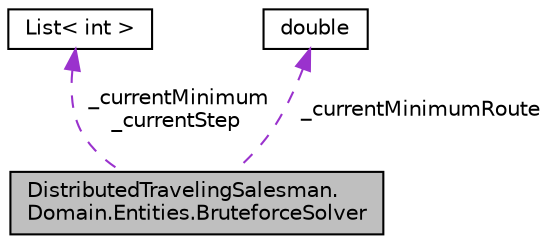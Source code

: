 digraph "DistributedTravelingSalesman.Domain.Entities.BruteforceSolver"
{
 // INTERACTIVE_SVG=YES
 // LATEX_PDF_SIZE
  edge [fontname="Helvetica",fontsize="10",labelfontname="Helvetica",labelfontsize="10"];
  node [fontname="Helvetica",fontsize="10",shape=record];
  Node1 [label="DistributedTravelingSalesman.\lDomain.Entities.BruteforceSolver",height=0.2,width=0.4,color="black", fillcolor="grey75", style="filled", fontcolor="black",tooltip=" "];
  Node2 -> Node1 [dir="back",color="darkorchid3",fontsize="10",style="dashed",label=" _currentMinimum\n_currentStep" ,fontname="Helvetica"];
  Node2 [label="List\< int \>",height=0.2,width=0.4,color="black", fillcolor="white", style="filled",tooltip=" "];
  Node3 -> Node1 [dir="back",color="darkorchid3",fontsize="10",style="dashed",label=" _currentMinimumRoute" ,fontname="Helvetica"];
  Node3 [label="double",height=0.2,width=0.4,color="black", fillcolor="white", style="filled",tooltip=" "];
}
